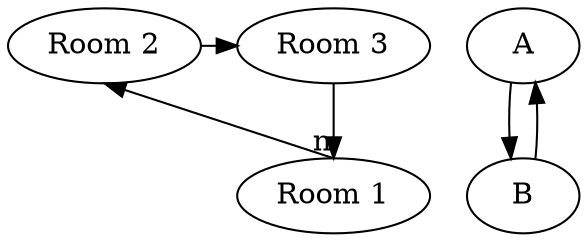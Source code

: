 digraph G {
    splines="FALSE";


"Room 1" -> "Room 2" [taillabel=n, tailport=n, headport=s, constraint=FALSE]
"Room 2" -> "Room 3" [tailport=e, headport=w, constraint=FALSE]
"Room 3" -> "Room 1" []
A -> B
B -> A
}